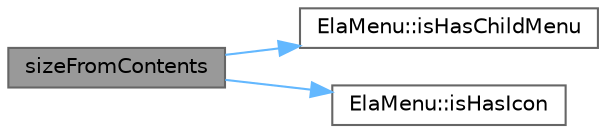 digraph "sizeFromContents"
{
 // LATEX_PDF_SIZE
  bgcolor="transparent";
  edge [fontname=Helvetica,fontsize=10,labelfontname=Helvetica,labelfontsize=10];
  node [fontname=Helvetica,fontsize=10,shape=box,height=0.2,width=0.4];
  rankdir="LR";
  Node1 [id="Node000001",label="sizeFromContents",height=0.2,width=0.4,color="gray40", fillcolor="grey60", style="filled", fontcolor="black",tooltip="计算内容尺寸"];
  Node1 -> Node2 [id="edge1_Node000001_Node000002",color="steelblue1",style="solid",tooltip=" "];
  Node2 [id="Node000002",label="ElaMenu::isHasChildMenu",height=0.2,width=0.4,color="grey40", fillcolor="white", style="filled",URL="$class_ela_menu.html#a345f0dce813917a10a48754742f4e104",tooltip="检查菜单是否包含子菜单"];
  Node1 -> Node3 [id="edge2_Node000001_Node000003",color="steelblue1",style="solid",tooltip=" "];
  Node3 [id="Node000003",label="ElaMenu::isHasIcon",height=0.2,width=0.4,color="grey40", fillcolor="white", style="filled",URL="$class_ela_menu.html#af174baf88ccea3641166b3e7f53a3bab",tooltip="检查菜单是否包含图标"];
}

